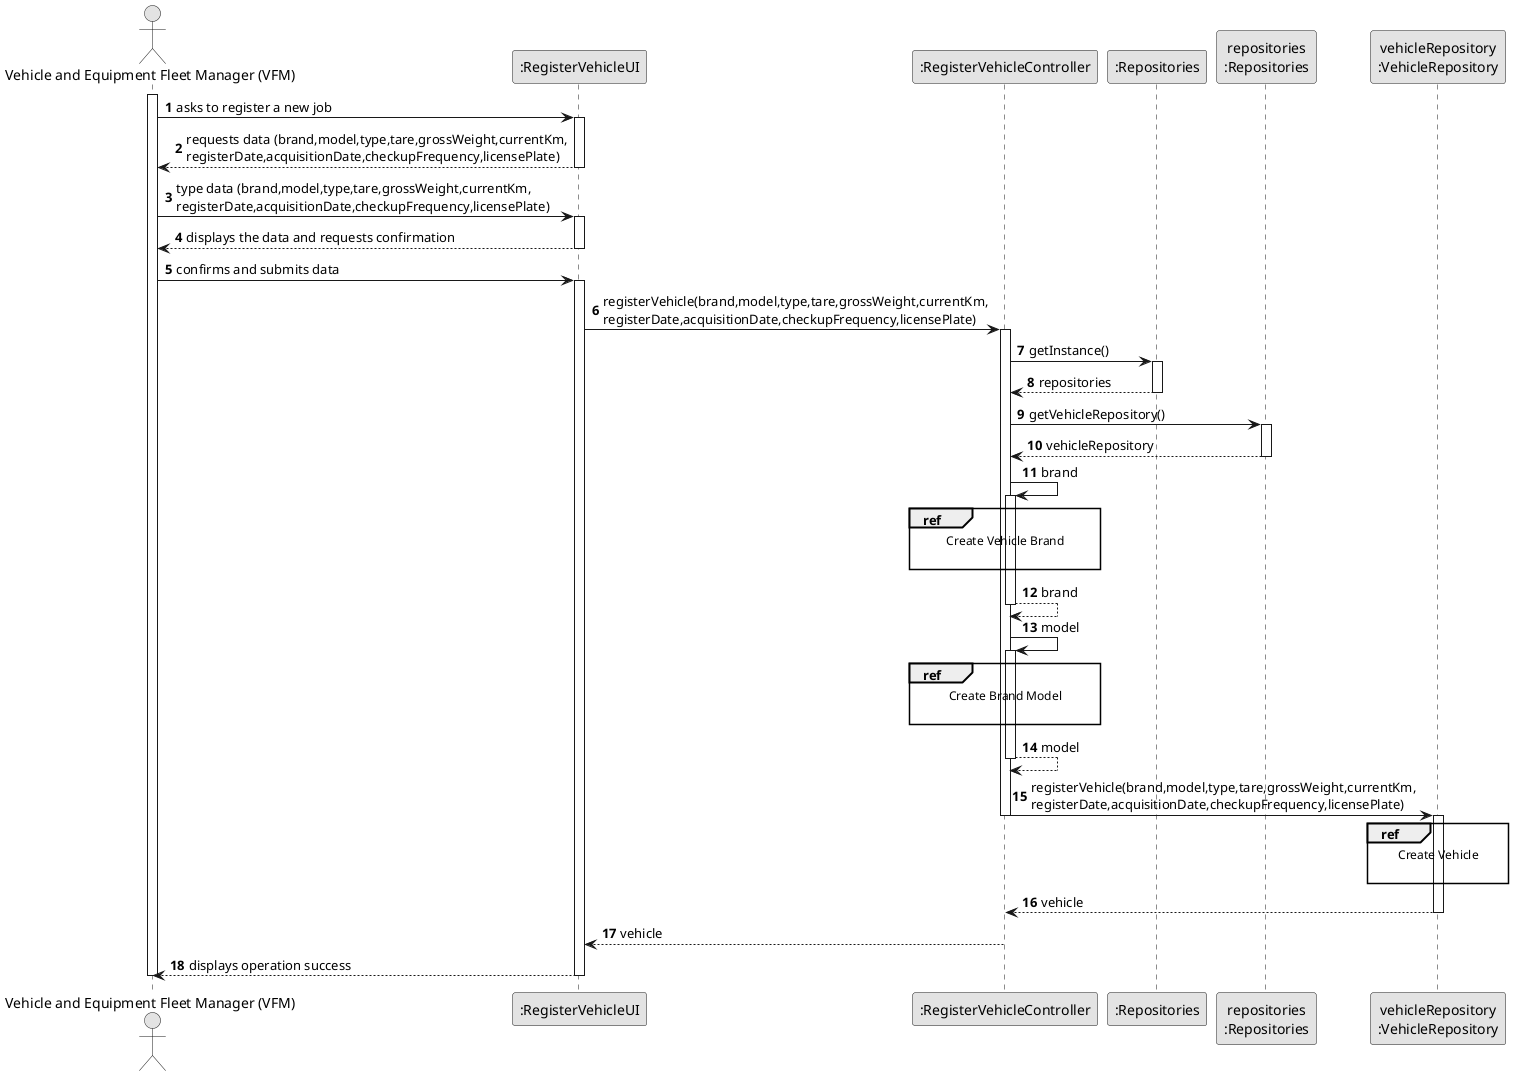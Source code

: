 @startuml
skinparam monochrome true
skinparam packageStyle rectangle
skinparam shadowing false

autonumber

'hide footbox
actor "Vehicle and Equipment Fleet Manager (VFM)" as VFM
participant ":RegisterVehicleUI" as UI
participant ":RegisterVehicleController" as CTRL
participant ":Repositories" as RepositorySingleton
participant "repositories\n:Repositories" as PLAT
participant "vehicleRepository\n:VehicleRepository" as VR

activate VFM

        VFM -> UI : asks to register a new job
    activate UI

        UI --> VFM : requests data (brand,model,type,tare,grossWeight,currentKm,\nregisterDate,acquisitionDate,checkupFrequency,licensePlate)
    deactivate UI

        VFM->UI: type data (brand,model,type,tare,grossWeight,currentKm,\nregisterDate,acquisitionDate,checkupFrequency,licensePlate)

    activate UI

        UI --> VFM : displays the data and requests confirmation

    deactivate UI

        VFM -> UI : confirms and submits data
            activate UI

        UI -> CTRL : registerVehicle(brand,model,type,tare,grossWeight,currentKm,\nregisterDate,acquisitionDate,checkupFrequency,licensePlate)

            activate CTRL

        CTRL -> RepositorySingleton : getInstance()
                        activate RepositorySingleton

                            RepositorySingleton --> CTRL: repositories
                        deactivate RepositorySingleton

                        CTRL -> PLAT: getVehicleRepository()
                        activate PLAT

                        PLAT --> CTRL: vehicleRepository
                        deactivate PLAT

             CTRL -> CTRL : brand
            activate CTRL

                ref over CTRL
                    Create Vehicle Brand

                end ref

                CTRL --> CTRL : brand
            deactivate CTRL

            CTRL -> CTRL : model
            activate CTRL

                ref over CTRL
                    Create Brand Model

                end ref
                CTRL --> CTRL : model
            deactivate CTRL


                CTRL -> VR : registerVehicle(brand,model,type,tare,grossWeight,currentKm,\nregisterDate,acquisitionDate,checkupFrequency,licensePlate)

            deactivate CTRL
            activate VR

                        ref over VR
                            Create Vehicle

                        end ref
            VR --> CTRL : vehicle

            deactivate VR

            CTRL --> UI: vehicle
        deactivate CTRL

        UI --> VFM : displays operation success
    deactivate UI

deactivate VFM

@enduml
